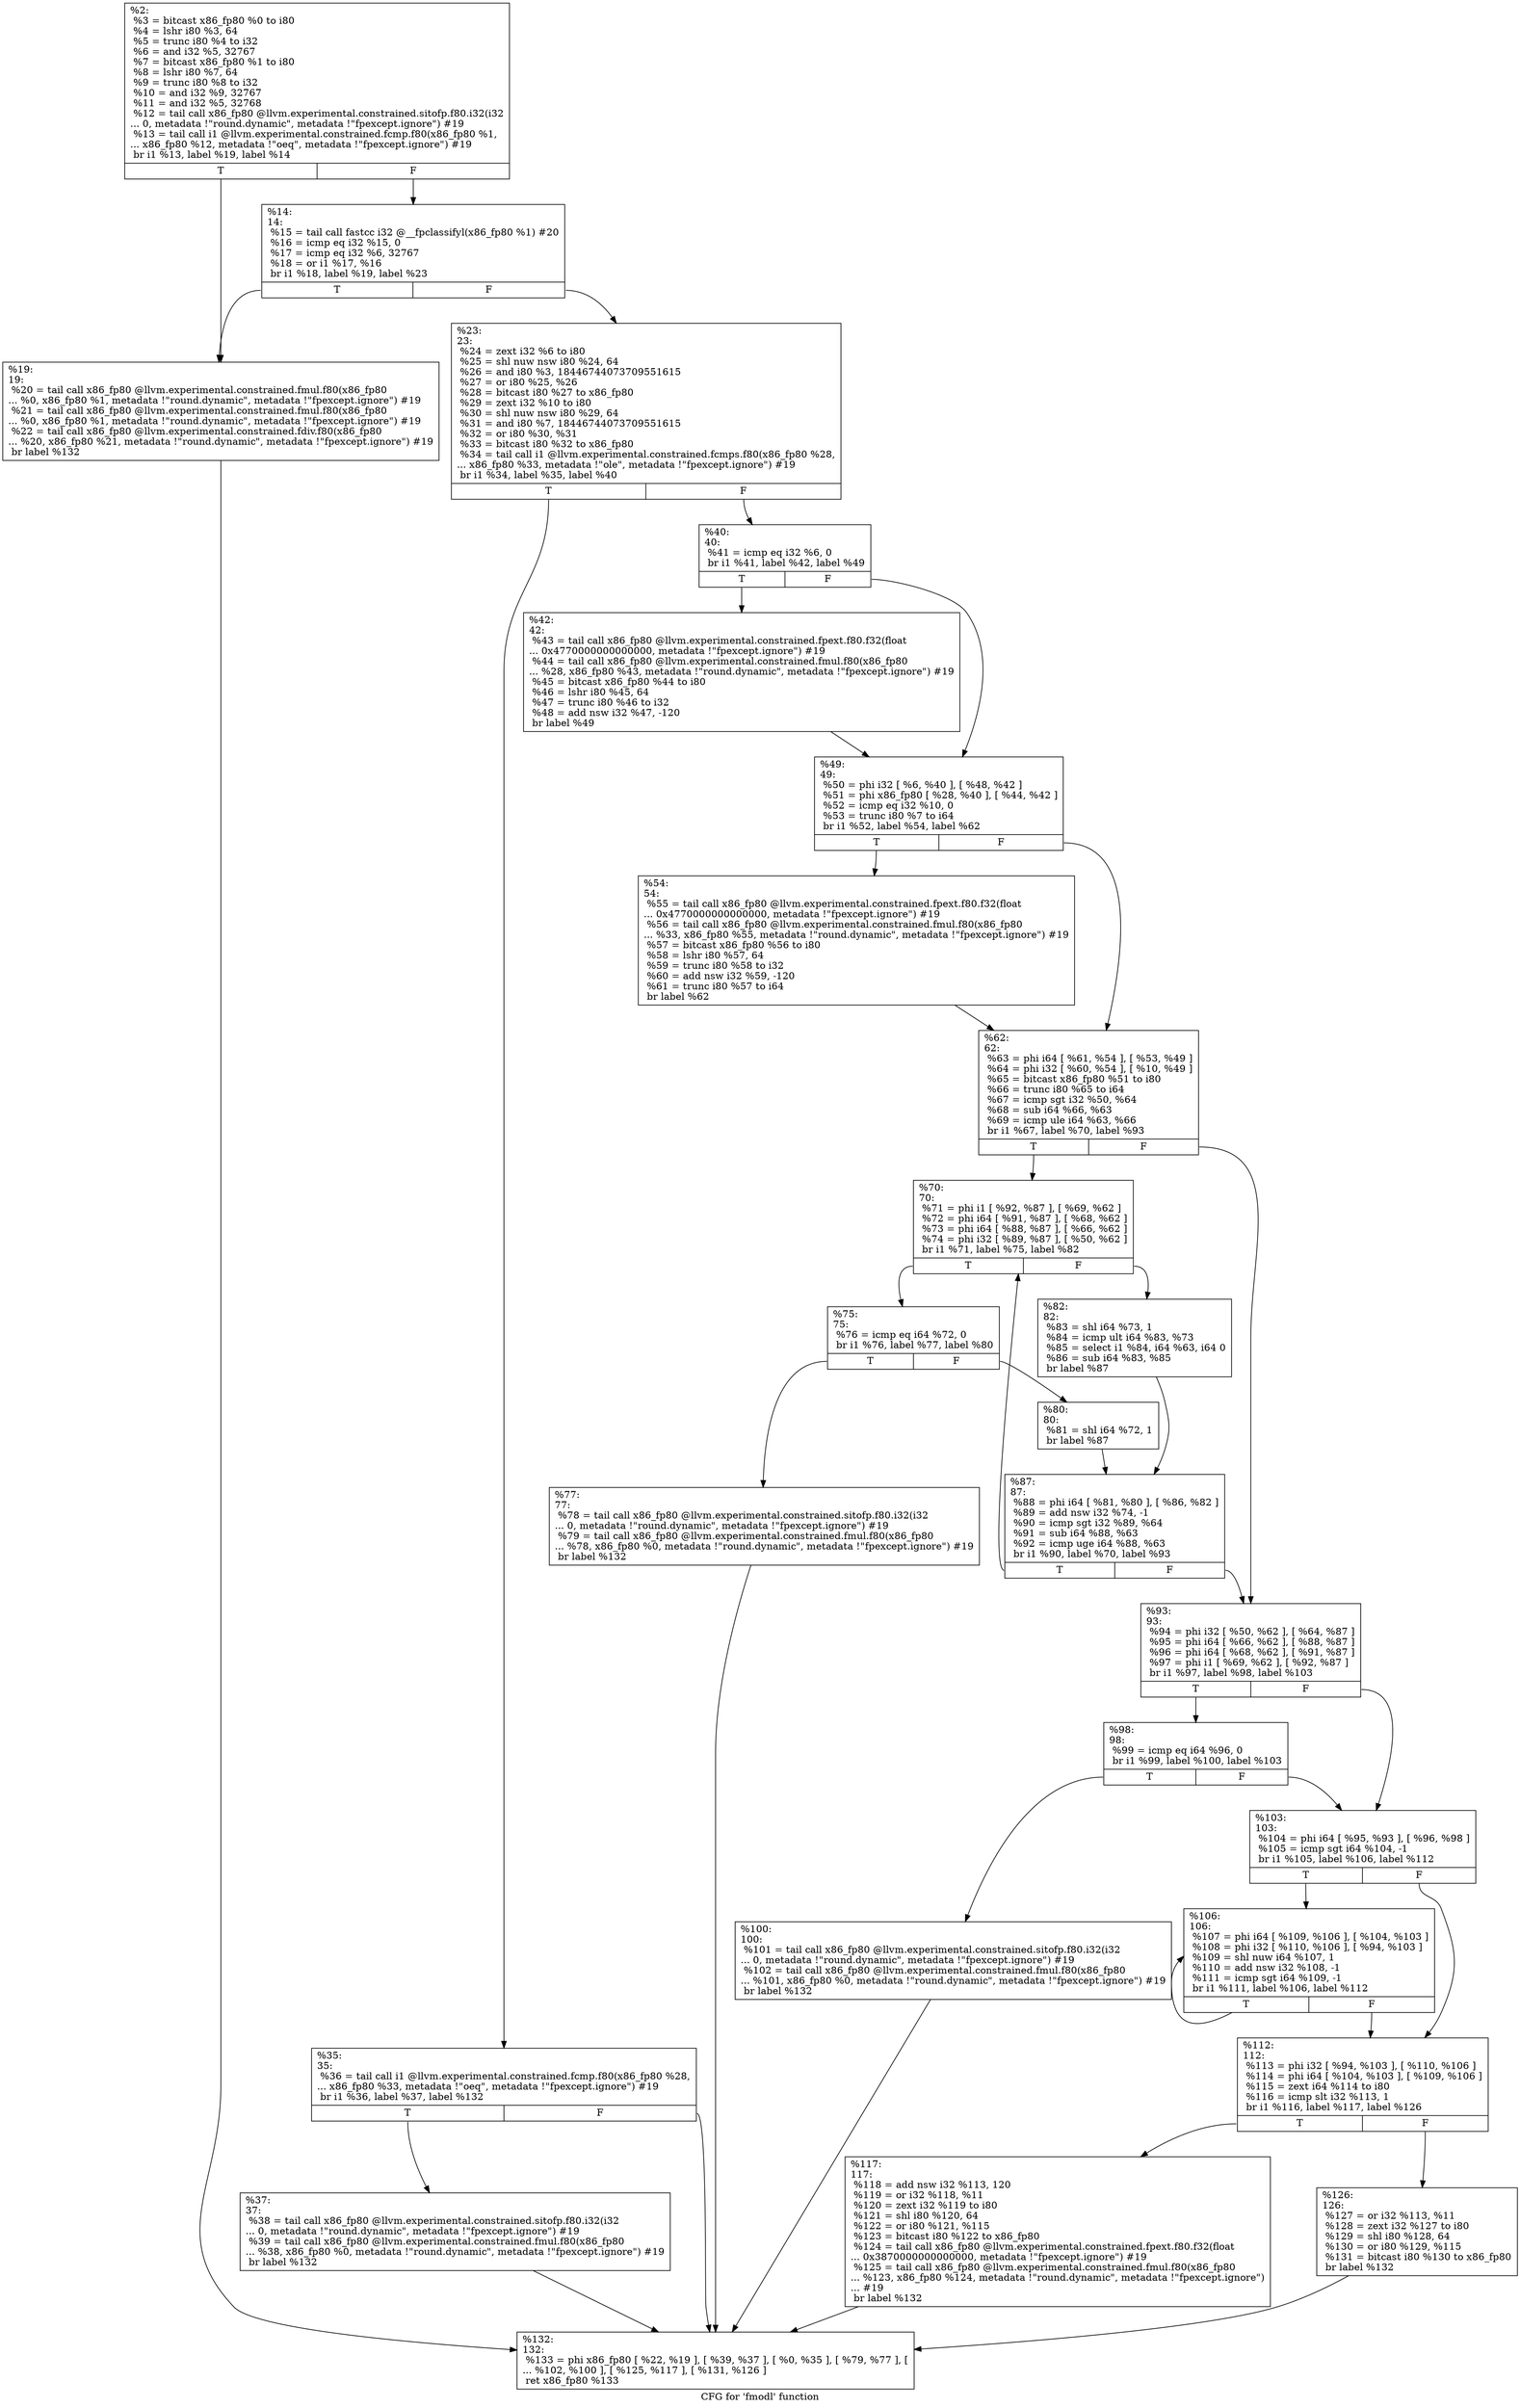 digraph "CFG for 'fmodl' function" {
	label="CFG for 'fmodl' function";

	Node0x295c930 [shape=record,label="{%2:\l  %3 = bitcast x86_fp80 %0 to i80\l  %4 = lshr i80 %3, 64\l  %5 = trunc i80 %4 to i32\l  %6 = and i32 %5, 32767\l  %7 = bitcast x86_fp80 %1 to i80\l  %8 = lshr i80 %7, 64\l  %9 = trunc i80 %8 to i32\l  %10 = and i32 %9, 32767\l  %11 = and i32 %5, 32768\l  %12 = tail call x86_fp80 @llvm.experimental.constrained.sitofp.f80.i32(i32\l... 0, metadata !\"round.dynamic\", metadata !\"fpexcept.ignore\") #19\l  %13 = tail call i1 @llvm.experimental.constrained.fcmp.f80(x86_fp80 %1,\l... x86_fp80 %12, metadata !\"oeq\", metadata !\"fpexcept.ignore\") #19\l  br i1 %13, label %19, label %14\l|{<s0>T|<s1>F}}"];
	Node0x295c930:s0 -> Node0x295cbc0;
	Node0x295c930:s1 -> Node0x295cb70;
	Node0x295cb70 [shape=record,label="{%14:\l14:                                               \l  %15 = tail call fastcc i32 @__fpclassifyl(x86_fp80 %1) #20\l  %16 = icmp eq i32 %15, 0\l  %17 = icmp eq i32 %6, 32767\l  %18 = or i1 %17, %16\l  br i1 %18, label %19, label %23\l|{<s0>T|<s1>F}}"];
	Node0x295cb70:s0 -> Node0x295cbc0;
	Node0x295cb70:s1 -> Node0x295cc10;
	Node0x295cbc0 [shape=record,label="{%19:\l19:                                               \l  %20 = tail call x86_fp80 @llvm.experimental.constrained.fmul.f80(x86_fp80\l... %0, x86_fp80 %1, metadata !\"round.dynamic\", metadata !\"fpexcept.ignore\") #19\l  %21 = tail call x86_fp80 @llvm.experimental.constrained.fmul.f80(x86_fp80\l... %0, x86_fp80 %1, metadata !\"round.dynamic\", metadata !\"fpexcept.ignore\") #19\l  %22 = tail call x86_fp80 @llvm.experimental.constrained.fdiv.f80(x86_fp80\l... %20, x86_fp80 %21, metadata !\"round.dynamic\", metadata !\"fpexcept.ignore\") #19\l  br label %132\l}"];
	Node0x295cbc0 -> Node0x295d2f0;
	Node0x295cc10 [shape=record,label="{%23:\l23:                                               \l  %24 = zext i32 %6 to i80\l  %25 = shl nuw nsw i80 %24, 64\l  %26 = and i80 %3, 18446744073709551615\l  %27 = or i80 %25, %26\l  %28 = bitcast i80 %27 to x86_fp80\l  %29 = zext i32 %10 to i80\l  %30 = shl nuw nsw i80 %29, 64\l  %31 = and i80 %7, 18446744073709551615\l  %32 = or i80 %30, %31\l  %33 = bitcast i80 %32 to x86_fp80\l  %34 = tail call i1 @llvm.experimental.constrained.fcmps.f80(x86_fp80 %28,\l... x86_fp80 %33, metadata !\"ole\", metadata !\"fpexcept.ignore\") #19\l  br i1 %34, label %35, label %40\l|{<s0>T|<s1>F}}"];
	Node0x295cc10:s0 -> Node0x295cc60;
	Node0x295cc10:s1 -> Node0x295cd00;
	Node0x295cc60 [shape=record,label="{%35:\l35:                                               \l  %36 = tail call i1 @llvm.experimental.constrained.fcmp.f80(x86_fp80 %28,\l... x86_fp80 %33, metadata !\"oeq\", metadata !\"fpexcept.ignore\") #19\l  br i1 %36, label %37, label %132\l|{<s0>T|<s1>F}}"];
	Node0x295cc60:s0 -> Node0x295ccb0;
	Node0x295cc60:s1 -> Node0x295d2f0;
	Node0x295ccb0 [shape=record,label="{%37:\l37:                                               \l  %38 = tail call x86_fp80 @llvm.experimental.constrained.sitofp.f80.i32(i32\l... 0, metadata !\"round.dynamic\", metadata !\"fpexcept.ignore\") #19\l  %39 = tail call x86_fp80 @llvm.experimental.constrained.fmul.f80(x86_fp80\l... %38, x86_fp80 %0, metadata !\"round.dynamic\", metadata !\"fpexcept.ignore\") #19\l  br label %132\l}"];
	Node0x295ccb0 -> Node0x295d2f0;
	Node0x295cd00 [shape=record,label="{%40:\l40:                                               \l  %41 = icmp eq i32 %6, 0\l  br i1 %41, label %42, label %49\l|{<s0>T|<s1>F}}"];
	Node0x295cd00:s0 -> Node0x295cd50;
	Node0x295cd00:s1 -> Node0x295cda0;
	Node0x295cd50 [shape=record,label="{%42:\l42:                                               \l  %43 = tail call x86_fp80 @llvm.experimental.constrained.fpext.f80.f32(float\l... 0x4770000000000000, metadata !\"fpexcept.ignore\") #19\l  %44 = tail call x86_fp80 @llvm.experimental.constrained.fmul.f80(x86_fp80\l... %28, x86_fp80 %43, metadata !\"round.dynamic\", metadata !\"fpexcept.ignore\") #19\l  %45 = bitcast x86_fp80 %44 to i80\l  %46 = lshr i80 %45, 64\l  %47 = trunc i80 %46 to i32\l  %48 = add nsw i32 %47, -120\l  br label %49\l}"];
	Node0x295cd50 -> Node0x295cda0;
	Node0x295cda0 [shape=record,label="{%49:\l49:                                               \l  %50 = phi i32 [ %6, %40 ], [ %48, %42 ]\l  %51 = phi x86_fp80 [ %28, %40 ], [ %44, %42 ]\l  %52 = icmp eq i32 %10, 0\l  %53 = trunc i80 %7 to i64\l  br i1 %52, label %54, label %62\l|{<s0>T|<s1>F}}"];
	Node0x295cda0:s0 -> Node0x295cdf0;
	Node0x295cda0:s1 -> Node0x295ce40;
	Node0x295cdf0 [shape=record,label="{%54:\l54:                                               \l  %55 = tail call x86_fp80 @llvm.experimental.constrained.fpext.f80.f32(float\l... 0x4770000000000000, metadata !\"fpexcept.ignore\") #19\l  %56 = tail call x86_fp80 @llvm.experimental.constrained.fmul.f80(x86_fp80\l... %33, x86_fp80 %55, metadata !\"round.dynamic\", metadata !\"fpexcept.ignore\") #19\l  %57 = bitcast x86_fp80 %56 to i80\l  %58 = lshr i80 %57, 64\l  %59 = trunc i80 %58 to i32\l  %60 = add nsw i32 %59, -120\l  %61 = trunc i80 %57 to i64\l  br label %62\l}"];
	Node0x295cdf0 -> Node0x295ce40;
	Node0x295ce40 [shape=record,label="{%62:\l62:                                               \l  %63 = phi i64 [ %61, %54 ], [ %53, %49 ]\l  %64 = phi i32 [ %60, %54 ], [ %10, %49 ]\l  %65 = bitcast x86_fp80 %51 to i80\l  %66 = trunc i80 %65 to i64\l  %67 = icmp sgt i32 %50, %64\l  %68 = sub i64 %66, %63\l  %69 = icmp ule i64 %63, %66\l  br i1 %67, label %70, label %93\l|{<s0>T|<s1>F}}"];
	Node0x295ce40:s0 -> Node0x295ce90;
	Node0x295ce40:s1 -> Node0x295d070;
	Node0x295ce90 [shape=record,label="{%70:\l70:                                               \l  %71 = phi i1 [ %92, %87 ], [ %69, %62 ]\l  %72 = phi i64 [ %91, %87 ], [ %68, %62 ]\l  %73 = phi i64 [ %88, %87 ], [ %66, %62 ]\l  %74 = phi i32 [ %89, %87 ], [ %50, %62 ]\l  br i1 %71, label %75, label %82\l|{<s0>T|<s1>F}}"];
	Node0x295ce90:s0 -> Node0x295cee0;
	Node0x295ce90:s1 -> Node0x295cfd0;
	Node0x295cee0 [shape=record,label="{%75:\l75:                                               \l  %76 = icmp eq i64 %72, 0\l  br i1 %76, label %77, label %80\l|{<s0>T|<s1>F}}"];
	Node0x295cee0:s0 -> Node0x295cf30;
	Node0x295cee0:s1 -> Node0x295cf80;
	Node0x295cf30 [shape=record,label="{%77:\l77:                                               \l  %78 = tail call x86_fp80 @llvm.experimental.constrained.sitofp.f80.i32(i32\l... 0, metadata !\"round.dynamic\", metadata !\"fpexcept.ignore\") #19\l  %79 = tail call x86_fp80 @llvm.experimental.constrained.fmul.f80(x86_fp80\l... %78, x86_fp80 %0, metadata !\"round.dynamic\", metadata !\"fpexcept.ignore\") #19\l  br label %132\l}"];
	Node0x295cf30 -> Node0x295d2f0;
	Node0x295cf80 [shape=record,label="{%80:\l80:                                               \l  %81 = shl i64 %72, 1\l  br label %87\l}"];
	Node0x295cf80 -> Node0x295d020;
	Node0x295cfd0 [shape=record,label="{%82:\l82:                                               \l  %83 = shl i64 %73, 1\l  %84 = icmp ult i64 %83, %73\l  %85 = select i1 %84, i64 %63, i64 0\l  %86 = sub i64 %83, %85\l  br label %87\l}"];
	Node0x295cfd0 -> Node0x295d020;
	Node0x295d020 [shape=record,label="{%87:\l87:                                               \l  %88 = phi i64 [ %81, %80 ], [ %86, %82 ]\l  %89 = add nsw i32 %74, -1\l  %90 = icmp sgt i32 %89, %64\l  %91 = sub i64 %88, %63\l  %92 = icmp uge i64 %88, %63\l  br i1 %90, label %70, label %93\l|{<s0>T|<s1>F}}"];
	Node0x295d020:s0 -> Node0x295ce90;
	Node0x295d020:s1 -> Node0x295d070;
	Node0x295d070 [shape=record,label="{%93:\l93:                                               \l  %94 = phi i32 [ %50, %62 ], [ %64, %87 ]\l  %95 = phi i64 [ %66, %62 ], [ %88, %87 ]\l  %96 = phi i64 [ %68, %62 ], [ %91, %87 ]\l  %97 = phi i1 [ %69, %62 ], [ %92, %87 ]\l  br i1 %97, label %98, label %103\l|{<s0>T|<s1>F}}"];
	Node0x295d070:s0 -> Node0x295d0c0;
	Node0x295d070:s1 -> Node0x295d160;
	Node0x295d0c0 [shape=record,label="{%98:\l98:                                               \l  %99 = icmp eq i64 %96, 0\l  br i1 %99, label %100, label %103\l|{<s0>T|<s1>F}}"];
	Node0x295d0c0:s0 -> Node0x295d110;
	Node0x295d0c0:s1 -> Node0x295d160;
	Node0x295d110 [shape=record,label="{%100:\l100:                                              \l  %101 = tail call x86_fp80 @llvm.experimental.constrained.sitofp.f80.i32(i32\l... 0, metadata !\"round.dynamic\", metadata !\"fpexcept.ignore\") #19\l  %102 = tail call x86_fp80 @llvm.experimental.constrained.fmul.f80(x86_fp80\l... %101, x86_fp80 %0, metadata !\"round.dynamic\", metadata !\"fpexcept.ignore\") #19\l  br label %132\l}"];
	Node0x295d110 -> Node0x295d2f0;
	Node0x295d160 [shape=record,label="{%103:\l103:                                              \l  %104 = phi i64 [ %95, %93 ], [ %96, %98 ]\l  %105 = icmp sgt i64 %104, -1\l  br i1 %105, label %106, label %112\l|{<s0>T|<s1>F}}"];
	Node0x295d160:s0 -> Node0x295d1b0;
	Node0x295d160:s1 -> Node0x295d200;
	Node0x295d1b0 [shape=record,label="{%106:\l106:                                              \l  %107 = phi i64 [ %109, %106 ], [ %104, %103 ]\l  %108 = phi i32 [ %110, %106 ], [ %94, %103 ]\l  %109 = shl nuw i64 %107, 1\l  %110 = add nsw i32 %108, -1\l  %111 = icmp sgt i64 %109, -1\l  br i1 %111, label %106, label %112\l|{<s0>T|<s1>F}}"];
	Node0x295d1b0:s0 -> Node0x295d1b0;
	Node0x295d1b0:s1 -> Node0x295d200;
	Node0x295d200 [shape=record,label="{%112:\l112:                                              \l  %113 = phi i32 [ %94, %103 ], [ %110, %106 ]\l  %114 = phi i64 [ %104, %103 ], [ %109, %106 ]\l  %115 = zext i64 %114 to i80\l  %116 = icmp slt i32 %113, 1\l  br i1 %116, label %117, label %126\l|{<s0>T|<s1>F}}"];
	Node0x295d200:s0 -> Node0x295d250;
	Node0x295d200:s1 -> Node0x295d2a0;
	Node0x295d250 [shape=record,label="{%117:\l117:                                              \l  %118 = add nsw i32 %113, 120\l  %119 = or i32 %118, %11\l  %120 = zext i32 %119 to i80\l  %121 = shl i80 %120, 64\l  %122 = or i80 %121, %115\l  %123 = bitcast i80 %122 to x86_fp80\l  %124 = tail call x86_fp80 @llvm.experimental.constrained.fpext.f80.f32(float\l... 0x3870000000000000, metadata !\"fpexcept.ignore\") #19\l  %125 = tail call x86_fp80 @llvm.experimental.constrained.fmul.f80(x86_fp80\l... %123, x86_fp80 %124, metadata !\"round.dynamic\", metadata !\"fpexcept.ignore\")\l... #19\l  br label %132\l}"];
	Node0x295d250 -> Node0x295d2f0;
	Node0x295d2a0 [shape=record,label="{%126:\l126:                                              \l  %127 = or i32 %113, %11\l  %128 = zext i32 %127 to i80\l  %129 = shl i80 %128, 64\l  %130 = or i80 %129, %115\l  %131 = bitcast i80 %130 to x86_fp80\l  br label %132\l}"];
	Node0x295d2a0 -> Node0x295d2f0;
	Node0x295d2f0 [shape=record,label="{%132:\l132:                                              \l  %133 = phi x86_fp80 [ %22, %19 ], [ %39, %37 ], [ %0, %35 ], [ %79, %77 ], [\l... %102, %100 ], [ %125, %117 ], [ %131, %126 ]\l  ret x86_fp80 %133\l}"];
}

